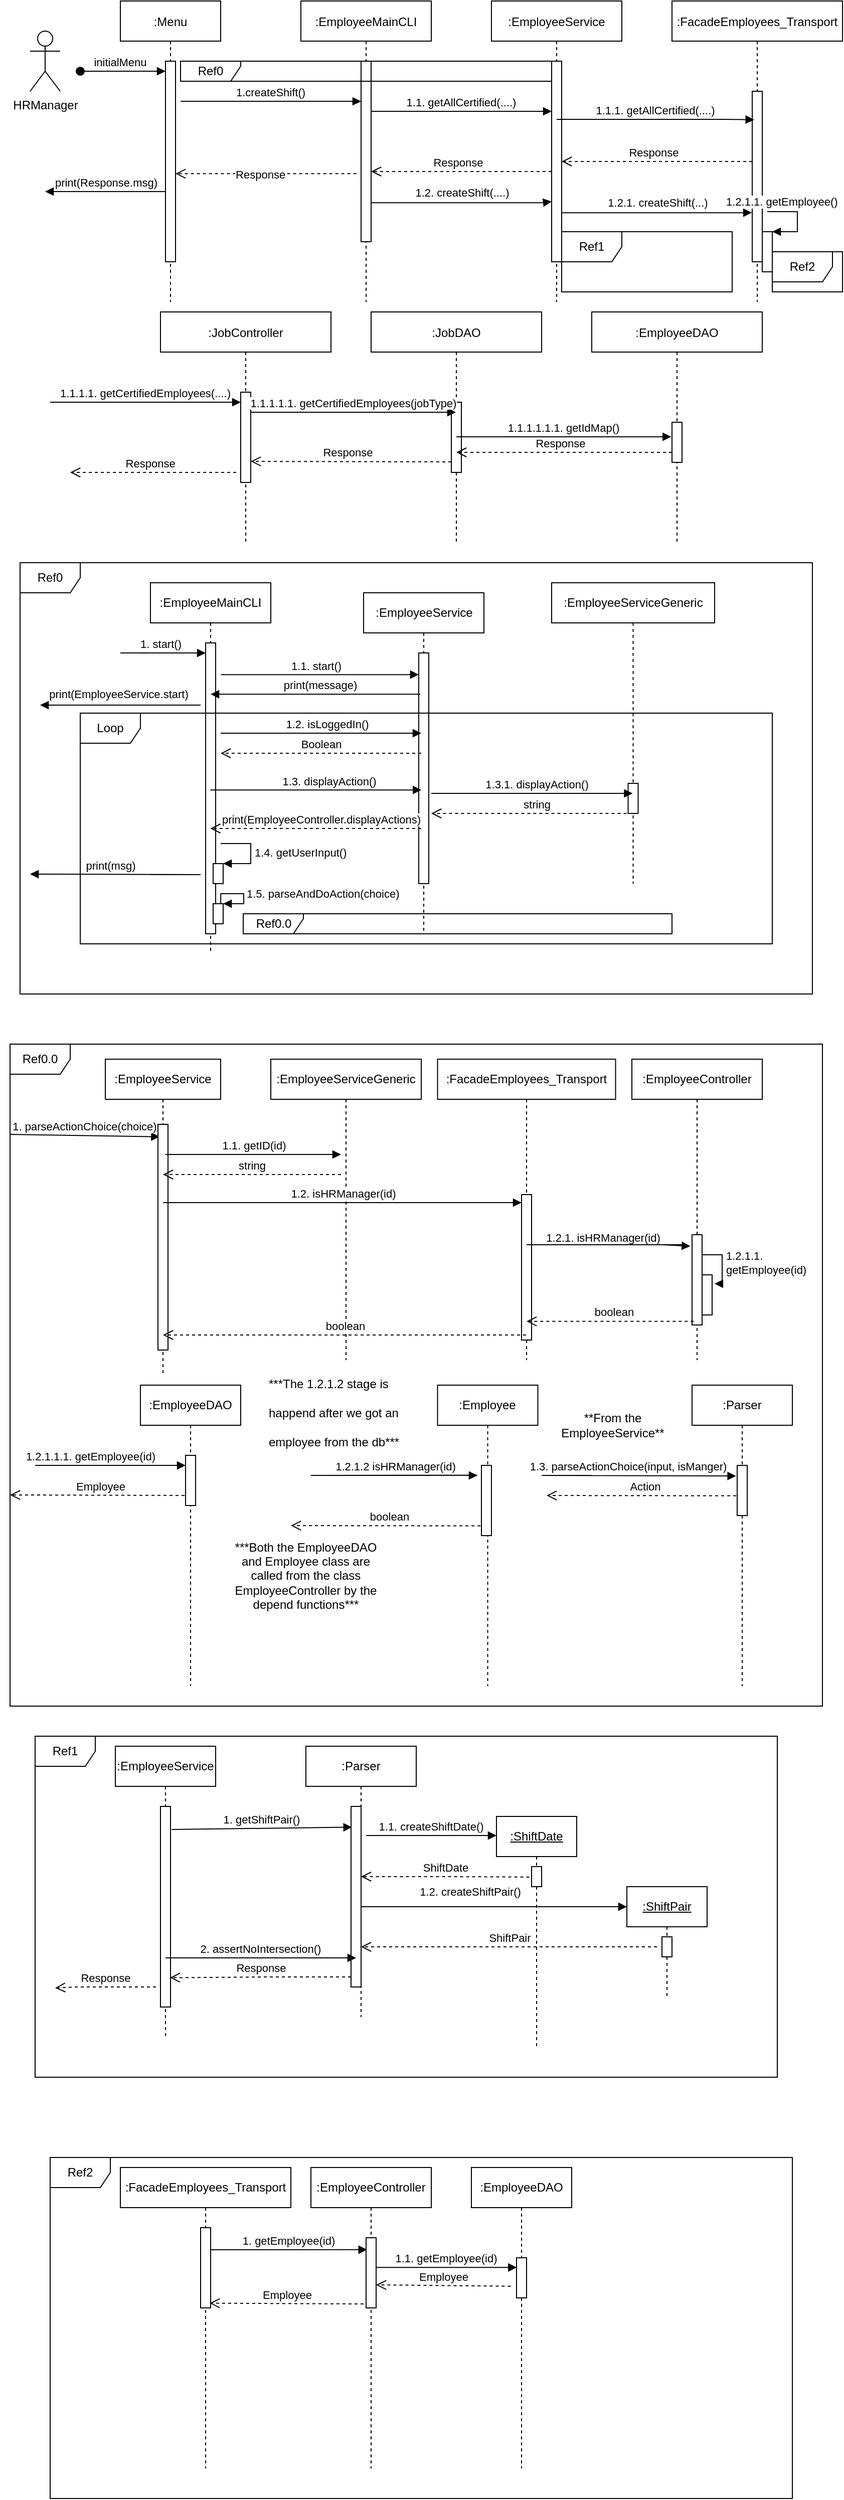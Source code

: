 <mxfile version="18.2.1" type="device"><diagram id="kgpKYQtTHZ0yAKxKKP6v" name="Page-1"><mxGraphModel dx="1198" dy="481" grid="1" gridSize="10" guides="1" tooltips="1" connect="1" arrows="1" fold="1" page="1" pageScale="1" pageWidth="850" pageHeight="1100" math="0" shadow="0"><root><mxCell id="0"/><mxCell id="1" parent="0"/><mxCell id="3nuBFxr9cyL0pnOWT2aG-1" value=":Menu" style="shape=umlLifeline;perimeter=lifelinePerimeter;container=1;collapsible=0;recursiveResize=0;rounded=0;shadow=0;strokeWidth=1;" parent="1" vertex="1"><mxGeometry x="120" y="80" width="100" height="300" as="geometry"/></mxCell><mxCell id="3nuBFxr9cyL0pnOWT2aG-2" value="" style="points=[];perimeter=orthogonalPerimeter;rounded=0;shadow=0;strokeWidth=1;" parent="3nuBFxr9cyL0pnOWT2aG-1" vertex="1"><mxGeometry x="45" y="60" width="10" height="200" as="geometry"/></mxCell><mxCell id="3nuBFxr9cyL0pnOWT2aG-3" value="initialMenu" style="verticalAlign=bottom;startArrow=oval;endArrow=block;startSize=8;shadow=0;strokeWidth=1;" parent="3nuBFxr9cyL0pnOWT2aG-1" target="3nuBFxr9cyL0pnOWT2aG-2" edge="1"><mxGeometry x="-0.059" relative="1" as="geometry"><mxPoint x="-40" y="70" as="sourcePoint"/><mxPoint as="offset"/></mxGeometry></mxCell><mxCell id="WPlf0WXfTIQ4PzgGFpK_-35" value="print(Response.msg)" style="verticalAlign=bottom;endArrow=block;shadow=0;strokeWidth=1;" edge="1" parent="3nuBFxr9cyL0pnOWT2aG-1"><mxGeometry relative="1" as="geometry"><mxPoint x="45" y="190" as="sourcePoint"/><mxPoint x="-75" y="190" as="targetPoint"/><Array as="points"><mxPoint x="45" y="190"/></Array><mxPoint x="1" as="offset"/></mxGeometry></mxCell><mxCell id="3nuBFxr9cyL0pnOWT2aG-5" value=":EmployeeMainCLI" style="shape=umlLifeline;perimeter=lifelinePerimeter;container=1;collapsible=0;recursiveResize=0;rounded=0;shadow=0;strokeWidth=1;" parent="1" vertex="1"><mxGeometry x="300" y="80" width="130" height="300" as="geometry"/></mxCell><mxCell id="3nuBFxr9cyL0pnOWT2aG-6" value="" style="points=[];perimeter=orthogonalPerimeter;rounded=0;shadow=0;strokeWidth=1;" parent="3nuBFxr9cyL0pnOWT2aG-5" vertex="1"><mxGeometry x="60" y="60" width="10" height="180" as="geometry"/></mxCell><mxCell id="3nuBFxr9cyL0pnOWT2aG-8" value="1.createShift()" style="verticalAlign=bottom;endArrow=block;shadow=0;strokeWidth=1;" parent="1" target="3nuBFxr9cyL0pnOWT2aG-6" edge="1"><mxGeometry relative="1" as="geometry"><mxPoint x="180" y="180" as="sourcePoint"/></mxGeometry></mxCell><mxCell id="WPlf0WXfTIQ4PzgGFpK_-1" value="HRManager" style="shape=umlActor;verticalLabelPosition=bottom;verticalAlign=top;html=1;" vertex="1" parent="1"><mxGeometry x="30" y="110" width="30" height="60" as="geometry"/></mxCell><mxCell id="WPlf0WXfTIQ4PzgGFpK_-5" value=":EmployeeService" style="shape=umlLifeline;perimeter=lifelinePerimeter;container=1;collapsible=0;recursiveResize=0;rounded=0;shadow=0;strokeWidth=1;" vertex="1" parent="1"><mxGeometry x="490" y="80" width="130" height="300" as="geometry"/></mxCell><mxCell id="WPlf0WXfTIQ4PzgGFpK_-6" value="" style="points=[];perimeter=orthogonalPerimeter;rounded=0;shadow=0;strokeWidth=1;" vertex="1" parent="WPlf0WXfTIQ4PzgGFpK_-5"><mxGeometry x="60" y="60" width="10" height="200" as="geometry"/></mxCell><mxCell id="WPlf0WXfTIQ4PzgGFpK_-32" value="Response" style="verticalAlign=bottom;endArrow=open;dashed=1;endSize=8;shadow=0;strokeWidth=1;" edge="1" parent="WPlf0WXfTIQ4PzgGFpK_-5"><mxGeometry x="0.021" relative="1" as="geometry"><mxPoint x="-120" y="170" as="targetPoint"/><mxPoint x="60" y="170" as="sourcePoint"/><mxPoint x="-1" as="offset"/></mxGeometry></mxCell><mxCell id="WPlf0WXfTIQ4PzgGFpK_-36" value="1.2. createShift(....)" style="verticalAlign=bottom;endArrow=block;shadow=0;strokeWidth=1;entryX=0;entryY=0.063;entryDx=0;entryDy=0;entryPerimeter=0;" edge="1" parent="WPlf0WXfTIQ4PzgGFpK_-5"><mxGeometry x="-0.0" y="1" relative="1" as="geometry"><mxPoint x="-120" y="201.18" as="sourcePoint"/><mxPoint x="60" y="200.0" as="targetPoint"/><Array as="points"><mxPoint x="50" y="201.18"/></Array><mxPoint x="1" as="offset"/></mxGeometry></mxCell><mxCell id="WPlf0WXfTIQ4PzgGFpK_-8" value=":FacadeEmployees_Transport" style="shape=umlLifeline;perimeter=lifelinePerimeter;container=1;collapsible=0;recursiveResize=0;rounded=0;shadow=0;strokeWidth=1;" vertex="1" parent="1"><mxGeometry x="670" y="80" width="170" height="300" as="geometry"/></mxCell><mxCell id="WPlf0WXfTIQ4PzgGFpK_-9" value="" style="points=[];perimeter=orthogonalPerimeter;rounded=0;shadow=0;strokeWidth=1;" vertex="1" parent="WPlf0WXfTIQ4PzgGFpK_-8"><mxGeometry x="80" y="90" width="10" height="170" as="geometry"/></mxCell><mxCell id="WPlf0WXfTIQ4PzgGFpK_-31" value="Response" style="verticalAlign=bottom;endArrow=open;dashed=1;endSize=8;exitX=0;exitY=0.95;shadow=0;strokeWidth=1;" edge="1" parent="WPlf0WXfTIQ4PzgGFpK_-8"><mxGeometry x="0.021" relative="1" as="geometry"><mxPoint x="-110" y="160" as="targetPoint"/><mxPoint x="80" y="160.0" as="sourcePoint"/><mxPoint x="-1" as="offset"/></mxGeometry></mxCell><mxCell id="WPlf0WXfTIQ4PzgGFpK_-61" value="1.2.1. createShift(...)" style="verticalAlign=bottom;endArrow=block;shadow=0;strokeWidth=1;entryX=-0.044;entryY=0.712;entryDx=0;entryDy=0;entryPerimeter=0;" edge="1" parent="WPlf0WXfTIQ4PzgGFpK_-8" target="WPlf0WXfTIQ4PzgGFpK_-9"><mxGeometry x="-0.0" y="1" relative="1" as="geometry"><mxPoint x="-110" y="211.18" as="sourcePoint"/><mxPoint x="70" y="210" as="targetPoint"/><Array as="points"><mxPoint x="60" y="211.18"/></Array><mxPoint x="1" as="offset"/></mxGeometry></mxCell><mxCell id="WPlf0WXfTIQ4PzgGFpK_-62" value="" style="html=1;points=[];perimeter=orthogonalPerimeter;" vertex="1" parent="WPlf0WXfTIQ4PzgGFpK_-8"><mxGeometry x="90" y="230" width="10" height="40" as="geometry"/></mxCell><mxCell id="WPlf0WXfTIQ4PzgGFpK_-63" value="1.2.1.1. getEmployee()" style="edgeStyle=orthogonalEdgeStyle;html=1;align=left;spacingLeft=2;endArrow=block;rounded=0;entryX=1;entryY=0;" edge="1" target="WPlf0WXfTIQ4PzgGFpK_-62" parent="WPlf0WXfTIQ4PzgGFpK_-8"><mxGeometry x="-1" y="46" relative="1" as="geometry"><mxPoint x="95" y="210" as="sourcePoint"/><Array as="points"><mxPoint x="125" y="210"/></Array><mxPoint x="-45" y="36" as="offset"/></mxGeometry></mxCell><mxCell id="WPlf0WXfTIQ4PzgGFpK_-64" value="Ref2" style="shape=umlFrame;whiteSpace=wrap;html=1;" vertex="1" parent="WPlf0WXfTIQ4PzgGFpK_-8"><mxGeometry x="100" y="250" width="70" height="40" as="geometry"/></mxCell><mxCell id="WPlf0WXfTIQ4PzgGFpK_-11" value="1.1.1.1. getCertifiedEmployees(....)" style="verticalAlign=bottom;endArrow=block;shadow=0;strokeWidth=1;" edge="1" parent="1"><mxGeometry relative="1" as="geometry"><mxPoint x="50" y="480" as="sourcePoint"/><mxPoint x="240" y="480" as="targetPoint"/><mxPoint as="offset"/></mxGeometry></mxCell><mxCell id="WPlf0WXfTIQ4PzgGFpK_-12" value=":JobController" style="shape=umlLifeline;perimeter=lifelinePerimeter;container=1;collapsible=0;recursiveResize=0;rounded=0;shadow=0;strokeWidth=1;" vertex="1" parent="1"><mxGeometry x="160" y="390" width="170" height="230" as="geometry"/></mxCell><mxCell id="WPlf0WXfTIQ4PzgGFpK_-13" value="" style="points=[];perimeter=orthogonalPerimeter;rounded=0;shadow=0;strokeWidth=1;" vertex="1" parent="WPlf0WXfTIQ4PzgGFpK_-12"><mxGeometry x="80" y="80" width="10" height="90" as="geometry"/></mxCell><mxCell id="WPlf0WXfTIQ4PzgGFpK_-29" value="Response" style="verticalAlign=bottom;endArrow=open;dashed=1;endSize=8;exitX=0;exitY=0.95;shadow=0;strokeWidth=1;" edge="1" parent="WPlf0WXfTIQ4PzgGFpK_-12"><mxGeometry x="0.021" relative="1" as="geometry"><mxPoint x="90" y="149" as="targetPoint"/><mxPoint x="290" y="149.47" as="sourcePoint"/><mxPoint x="-1" as="offset"/></mxGeometry></mxCell><mxCell id="WPlf0WXfTIQ4PzgGFpK_-15" value=":JobDAO" style="shape=umlLifeline;perimeter=lifelinePerimeter;container=1;collapsible=0;recursiveResize=0;rounded=0;shadow=0;strokeWidth=1;" vertex="1" parent="1"><mxGeometry x="370" y="390" width="170" height="230" as="geometry"/></mxCell><mxCell id="WPlf0WXfTIQ4PzgGFpK_-16" value="" style="points=[];perimeter=orthogonalPerimeter;rounded=0;shadow=0;strokeWidth=1;" vertex="1" parent="WPlf0WXfTIQ4PzgGFpK_-15"><mxGeometry x="80" y="90" width="10" height="70" as="geometry"/></mxCell><mxCell id="WPlf0WXfTIQ4PzgGFpK_-17" value="1.1.1.1.1. getCertifiedEmployees(jobType)" style="verticalAlign=bottom;endArrow=block;shadow=0;strokeWidth=1;" edge="1" parent="1" target="WPlf0WXfTIQ4PzgGFpK_-15"><mxGeometry relative="1" as="geometry"><mxPoint x="250" y="490" as="sourcePoint"/><mxPoint x="410" y="490" as="targetPoint"/><mxPoint as="offset"/></mxGeometry></mxCell><mxCell id="WPlf0WXfTIQ4PzgGFpK_-18" value=":EmployeeDAO" style="shape=umlLifeline;perimeter=lifelinePerimeter;container=1;collapsible=0;recursiveResize=0;rounded=0;shadow=0;strokeWidth=1;" vertex="1" parent="1"><mxGeometry x="590" y="390" width="170" height="230" as="geometry"/></mxCell><mxCell id="WPlf0WXfTIQ4PzgGFpK_-19" value="" style="points=[];perimeter=orthogonalPerimeter;rounded=0;shadow=0;strokeWidth=1;" vertex="1" parent="WPlf0WXfTIQ4PzgGFpK_-18"><mxGeometry x="80" y="110" width="10" height="40" as="geometry"/></mxCell><mxCell id="WPlf0WXfTIQ4PzgGFpK_-28" value="Response" style="verticalAlign=bottom;endArrow=open;dashed=1;endSize=8;exitX=0;exitY=0.95;shadow=0;strokeWidth=1;" edge="1" parent="WPlf0WXfTIQ4PzgGFpK_-18" target="WPlf0WXfTIQ4PzgGFpK_-15"><mxGeometry x="0.021" relative="1" as="geometry"><mxPoint x="-105" y="140.0" as="targetPoint"/><mxPoint x="80" y="140.0" as="sourcePoint"/><mxPoint x="-1" as="offset"/></mxGeometry></mxCell><mxCell id="WPlf0WXfTIQ4PzgGFpK_-20" value="1.1.1.1.1.1. getIdMap()" style="verticalAlign=bottom;endArrow=block;shadow=0;strokeWidth=1;entryX=-0.082;entryY=0.361;entryDx=0;entryDy=0;entryPerimeter=0;" edge="1" parent="1" source="WPlf0WXfTIQ4PzgGFpK_-15" target="WPlf0WXfTIQ4PzgGFpK_-19"><mxGeometry relative="1" as="geometry"><mxPoint x="470" y="490" as="sourcePoint"/><mxPoint x="674.5" y="490" as="targetPoint"/><mxPoint as="offset"/></mxGeometry></mxCell><mxCell id="WPlf0WXfTIQ4PzgGFpK_-10" value="1.1.1. getAllCertified(....)" style="verticalAlign=bottom;endArrow=block;shadow=0;strokeWidth=1;entryX=0.186;entryY=0.167;entryDx=0;entryDy=0;entryPerimeter=0;" edge="1" parent="1" source="WPlf0WXfTIQ4PzgGFpK_-5" target="WPlf0WXfTIQ4PzgGFpK_-9"><mxGeometry relative="1" as="geometry"><mxPoint x="560" y="180" as="sourcePoint"/><mxPoint x="730" y="170" as="targetPoint"/><Array as="points"><mxPoint x="730" y="198"/></Array></mxGeometry></mxCell><mxCell id="WPlf0WXfTIQ4PzgGFpK_-21" value="Ref1" style="shape=umlFrame;whiteSpace=wrap;html=1;" vertex="1" parent="1"><mxGeometry x="35" y="1810" width="740" height="340" as="geometry"/></mxCell><mxCell id="WPlf0WXfTIQ4PzgGFpK_-22" value=":EmployeeService" style="shape=umlLifeline;perimeter=lifelinePerimeter;whiteSpace=wrap;html=1;container=1;collapsible=0;recursiveResize=0;outlineConnect=0;" vertex="1" parent="1"><mxGeometry x="115" y="1820" width="100" height="290" as="geometry"/></mxCell><mxCell id="WPlf0WXfTIQ4PzgGFpK_-39" value="" style="points=[];perimeter=orthogonalPerimeter;rounded=0;shadow=0;strokeWidth=1;" vertex="1" parent="WPlf0WXfTIQ4PzgGFpK_-22"><mxGeometry x="45" y="60" width="10" height="200" as="geometry"/></mxCell><mxCell id="WPlf0WXfTIQ4PzgGFpK_-30" value="Response" style="verticalAlign=bottom;endArrow=open;dashed=1;endSize=8;exitX=0;exitY=0.95;shadow=0;strokeWidth=1;" edge="1" parent="1"><mxGeometry x="0.021" relative="1" as="geometry"><mxPoint x="70" y="550" as="targetPoint"/><mxPoint x="235.55" y="550.0" as="sourcePoint"/><mxPoint x="-1" as="offset"/></mxGeometry></mxCell><mxCell id="WPlf0WXfTIQ4PzgGFpK_-33" value="Response" style="verticalAlign=bottom;endArrow=open;dashed=1;endSize=8;exitX=-0.47;exitY=0.623;shadow=0;strokeWidth=1;exitDx=0;exitDy=0;exitPerimeter=0;" edge="1" parent="1" source="3nuBFxr9cyL0pnOWT2aG-6" target="3nuBFxr9cyL0pnOWT2aG-2"><mxGeometry x="0.057" y="10" relative="1" as="geometry"><mxPoint x="180" y="300" as="targetPoint"/><mxPoint x="355.55" y="300.0" as="sourcePoint"/><mxPoint as="offset"/><Array as="points"/></mxGeometry></mxCell><mxCell id="WPlf0WXfTIQ4PzgGFpK_-40" value="1. getShiftPair()" style="verticalAlign=bottom;endArrow=block;shadow=0;strokeWidth=1;exitX=1.102;exitY=0.115;exitDx=0;exitDy=0;exitPerimeter=0;entryX=0.092;entryY=0.115;entryDx=0;entryDy=0;entryPerimeter=0;" edge="1" parent="1" source="WPlf0WXfTIQ4PzgGFpK_-39" target="WPlf0WXfTIQ4PzgGFpK_-42"><mxGeometry relative="1" as="geometry"><mxPoint x="175" y="1900" as="sourcePoint"/><mxPoint x="345" y="1898" as="targetPoint"/><mxPoint as="offset"/></mxGeometry></mxCell><mxCell id="WPlf0WXfTIQ4PzgGFpK_-41" value=":Parser" style="shape=umlLifeline;perimeter=lifelinePerimeter;whiteSpace=wrap;html=1;container=1;collapsible=0;recursiveResize=0;outlineConnect=0;" vertex="1" parent="1"><mxGeometry x="305" y="1820" width="110" height="270" as="geometry"/></mxCell><mxCell id="WPlf0WXfTIQ4PzgGFpK_-42" value="" style="points=[];perimeter=orthogonalPerimeter;rounded=0;shadow=0;strokeWidth=1;" vertex="1" parent="WPlf0WXfTIQ4PzgGFpK_-41"><mxGeometry x="45" y="60" width="10" height="180" as="geometry"/></mxCell><mxCell id="WPlf0WXfTIQ4PzgGFpK_-43" value="2. assertNoIntersection()" style="verticalAlign=bottom;endArrow=block;shadow=0;strokeWidth=1;" edge="1" parent="1"><mxGeometry relative="1" as="geometry"><mxPoint x="165" y="2031" as="sourcePoint"/><mxPoint x="355" y="2031" as="targetPoint"/><mxPoint as="offset"/></mxGeometry></mxCell><mxCell id="WPlf0WXfTIQ4PzgGFpK_-47" value="1.1. createShiftDate()" style="verticalAlign=bottom;endArrow=block;shadow=0;strokeWidth=1;" edge="1" parent="1"><mxGeometry relative="1" as="geometry"><mxPoint x="365" y="1909" as="sourcePoint"/><mxPoint x="495" y="1909" as="targetPoint"/><mxPoint as="offset"/></mxGeometry></mxCell><mxCell id="WPlf0WXfTIQ4PzgGFpK_-49" value="&lt;u&gt;:ShiftDate&lt;/u&gt;" style="shape=umlLifeline;perimeter=lifelinePerimeter;whiteSpace=wrap;html=1;container=1;collapsible=0;recursiveResize=0;outlineConnect=0;" vertex="1" parent="1"><mxGeometry x="495" y="1890" width="80" height="230" as="geometry"/></mxCell><mxCell id="WPlf0WXfTIQ4PzgGFpK_-54" value="" style="points=[];perimeter=orthogonalPerimeter;rounded=0;shadow=0;strokeWidth=1;" vertex="1" parent="WPlf0WXfTIQ4PzgGFpK_-49"><mxGeometry x="35" y="50" width="10" height="20" as="geometry"/></mxCell><mxCell id="WPlf0WXfTIQ4PzgGFpK_-51" value="&lt;u&gt;:ShiftPair&lt;/u&gt;" style="shape=umlLifeline;perimeter=lifelinePerimeter;whiteSpace=wrap;html=1;container=1;collapsible=0;recursiveResize=0;outlineConnect=0;" vertex="1" parent="1"><mxGeometry x="625" y="1960" width="80" height="110" as="geometry"/></mxCell><mxCell id="WPlf0WXfTIQ4PzgGFpK_-57" value="" style="points=[];perimeter=orthogonalPerimeter;rounded=0;shadow=0;strokeWidth=1;" vertex="1" parent="WPlf0WXfTIQ4PzgGFpK_-51"><mxGeometry x="35" y="50" width="10" height="20" as="geometry"/></mxCell><mxCell id="WPlf0WXfTIQ4PzgGFpK_-50" value="1.2. createShiftPair()" style="verticalAlign=bottom;endArrow=block;shadow=0;strokeWidth=1;" edge="1" parent="1" source="WPlf0WXfTIQ4PzgGFpK_-41"><mxGeometry x="-0.178" y="6" relative="1" as="geometry"><mxPoint x="541.55" y="1955.8" as="sourcePoint"/><mxPoint x="625" y="1980" as="targetPoint"/><mxPoint as="offset"/><Array as="points"><mxPoint x="360" y="1980"/><mxPoint x="525" y="1980"/><mxPoint x="585" y="1980"/><mxPoint x="615" y="1980"/></Array></mxGeometry></mxCell><mxCell id="WPlf0WXfTIQ4PzgGFpK_-56" value="ShiftPair" style="html=1;verticalAlign=bottom;endArrow=open;dashed=1;endSize=8;rounded=0;" edge="1" parent="1" target="WPlf0WXfTIQ4PzgGFpK_-41"><mxGeometry relative="1" as="geometry"><mxPoint x="655" y="2020" as="sourcePoint"/><mxPoint x="494.997" y="2070" as="targetPoint"/><Array as="points"><mxPoint x="595" y="2020"/></Array></mxGeometry></mxCell><mxCell id="WPlf0WXfTIQ4PzgGFpK_-55" value="ShiftDate" style="html=1;verticalAlign=bottom;endArrow=open;dashed=1;endSize=8;rounded=0;exitX=-0.223;exitY=0.522;exitDx=0;exitDy=0;exitPerimeter=0;" edge="1" parent="1" source="WPlf0WXfTIQ4PzgGFpK_-54" target="WPlf0WXfTIQ4PzgGFpK_-41"><mxGeometry relative="1" as="geometry"><mxPoint x="530" y="1969.47" as="sourcePoint"/><mxPoint x="450" y="1969.47" as="targetPoint"/><Array as="points"><mxPoint x="445" y="1950"/></Array></mxGeometry></mxCell><mxCell id="WPlf0WXfTIQ4PzgGFpK_-59" value="Response" style="html=1;verticalAlign=bottom;endArrow=open;dashed=1;endSize=8;rounded=0;entryX=0.949;entryY=0.854;entryDx=0;entryDy=0;entryPerimeter=0;" edge="1" parent="1" source="WPlf0WXfTIQ4PzgGFpK_-42" target="WPlf0WXfTIQ4PzgGFpK_-39"><mxGeometry relative="1" as="geometry"><mxPoint x="275" y="2052" as="sourcePoint"/><mxPoint x="184.997" y="2050" as="targetPoint"/><Array as="points"><mxPoint x="270.55" y="2050"/></Array></mxGeometry></mxCell><mxCell id="WPlf0WXfTIQ4PzgGFpK_-60" value="Response" style="html=1;verticalAlign=bottom;endArrow=open;dashed=1;endSize=8;rounded=0;" edge="1" parent="1"><mxGeometry relative="1" as="geometry"><mxPoint x="155.51" y="2060" as="sourcePoint"/><mxPoint x="55" y="2061" as="targetPoint"/><Array as="points"><mxPoint x="76.06" y="2060"/></Array></mxGeometry></mxCell><mxCell id="WPlf0WXfTIQ4PzgGFpK_-38" value="Ref1" style="shape=umlFrame;whiteSpace=wrap;html=1;" vertex="1" parent="1"><mxGeometry x="560" y="310" width="170" height="60" as="geometry"/></mxCell><mxCell id="WPlf0WXfTIQ4PzgGFpK_-65" value="Ref2" style="shape=umlFrame;whiteSpace=wrap;html=1;" vertex="1" parent="1"><mxGeometry x="50" y="2230" width="740" height="340" as="geometry"/></mxCell><mxCell id="WPlf0WXfTIQ4PzgGFpK_-66" value=":FacadeEmployees_Transport" style="shape=umlLifeline;perimeter=lifelinePerimeter;whiteSpace=wrap;html=1;container=1;collapsible=0;recursiveResize=0;outlineConnect=0;" vertex="1" parent="1"><mxGeometry x="120" y="2240" width="170" height="300" as="geometry"/></mxCell><mxCell id="WPlf0WXfTIQ4PzgGFpK_-69" value="" style="html=1;points=[];perimeter=orthogonalPerimeter;" vertex="1" parent="WPlf0WXfTIQ4PzgGFpK_-66"><mxGeometry x="80" y="60" width="10" height="80" as="geometry"/></mxCell><mxCell id="WPlf0WXfTIQ4PzgGFpK_-67" value="1. getEmployee(id)" style="verticalAlign=bottom;endArrow=block;shadow=0;strokeWidth=1;entryX=0.092;entryY=0.17;entryDx=0;entryDy=0;entryPerimeter=0;" edge="1" parent="1" target="WPlf0WXfTIQ4PzgGFpK_-71"><mxGeometry relative="1" as="geometry"><mxPoint x="210" y="2322" as="sourcePoint"/><mxPoint x="360" y="2320" as="targetPoint"/><mxPoint as="offset"/></mxGeometry></mxCell><mxCell id="WPlf0WXfTIQ4PzgGFpK_-70" value=":EmployeeController" style="shape=umlLifeline;perimeter=lifelinePerimeter;whiteSpace=wrap;html=1;container=1;collapsible=0;recursiveResize=0;outlineConnect=0;" vertex="1" parent="1"><mxGeometry x="310" y="2240" width="120" height="300" as="geometry"/></mxCell><mxCell id="WPlf0WXfTIQ4PzgGFpK_-71" value="" style="html=1;points=[];perimeter=orthogonalPerimeter;" vertex="1" parent="WPlf0WXfTIQ4PzgGFpK_-70"><mxGeometry x="55" y="70" width="10" height="70" as="geometry"/></mxCell><mxCell id="WPlf0WXfTIQ4PzgGFpK_-7" value="1.1. getAllCertified(....)" style="verticalAlign=bottom;endArrow=block;shadow=0;strokeWidth=1;" edge="1" parent="1"><mxGeometry relative="1" as="geometry"><mxPoint x="370" y="190" as="sourcePoint"/><mxPoint x="550" y="190" as="targetPoint"/><Array as="points"><mxPoint x="460" y="190"/><mxPoint x="550" y="190"/></Array></mxGeometry></mxCell><mxCell id="WPlf0WXfTIQ4PzgGFpK_-77" value="Ref0" style="shape=umlFrame;whiteSpace=wrap;html=1;" vertex="1" parent="1"><mxGeometry x="180" y="140" width="370" height="20" as="geometry"/></mxCell><mxCell id="WPlf0WXfTIQ4PzgGFpK_-78" value="Ref0" style="shape=umlFrame;whiteSpace=wrap;html=1;" vertex="1" parent="1"><mxGeometry x="20" y="640" width="790" height="430" as="geometry"/></mxCell><mxCell id="WPlf0WXfTIQ4PzgGFpK_-79" value=":EmployeeMainCLI" style="shape=umlLifeline;perimeter=lifelinePerimeter;whiteSpace=wrap;html=1;container=1;collapsible=0;recursiveResize=0;outlineConnect=0;" vertex="1" parent="1"><mxGeometry x="150" y="660" width="120" height="370" as="geometry"/></mxCell><mxCell id="WPlf0WXfTIQ4PzgGFpK_-80" value="1. start()" style="html=1;verticalAlign=bottom;endArrow=block;rounded=0;" edge="1" parent="WPlf0WXfTIQ4PzgGFpK_-79" target="WPlf0WXfTIQ4PzgGFpK_-81"><mxGeometry x="-0.059" width="80" relative="1" as="geometry"><mxPoint x="-30" y="70" as="sourcePoint"/><mxPoint x="50" y="70" as="targetPoint"/><mxPoint as="offset"/></mxGeometry></mxCell><mxCell id="WPlf0WXfTIQ4PzgGFpK_-81" value="" style="html=1;points=[];perimeter=orthogonalPerimeter;" vertex="1" parent="WPlf0WXfTIQ4PzgGFpK_-79"><mxGeometry x="55" y="60" width="10" height="290" as="geometry"/></mxCell><mxCell id="WPlf0WXfTIQ4PzgGFpK_-82" value=":EmployeeService" style="shape=umlLifeline;perimeter=lifelinePerimeter;whiteSpace=wrap;html=1;container=1;collapsible=0;recursiveResize=0;outlineConnect=0;" vertex="1" parent="1"><mxGeometry x="362.5" y="670" width="120" height="340" as="geometry"/></mxCell><mxCell id="WPlf0WXfTIQ4PzgGFpK_-84" value="" style="html=1;points=[];perimeter=orthogonalPerimeter;" vertex="1" parent="WPlf0WXfTIQ4PzgGFpK_-82"><mxGeometry x="55" y="60" width="10" height="230" as="geometry"/></mxCell><mxCell id="WPlf0WXfTIQ4PzgGFpK_-83" value="1.1. start()" style="html=1;verticalAlign=bottom;endArrow=block;rounded=0;exitX=1.536;exitY=0.109;exitDx=0;exitDy=0;exitPerimeter=0;" edge="1" parent="1" target="WPlf0WXfTIQ4PzgGFpK_-84" source="WPlf0WXfTIQ4PzgGFpK_-81"><mxGeometry x="-0.037" width="80" relative="1" as="geometry"><mxPoint x="280" y="740" as="sourcePoint"/><mxPoint x="360" y="740" as="targetPoint"/><mxPoint as="offset"/></mxGeometry></mxCell><mxCell id="WPlf0WXfTIQ4PzgGFpK_-90" value="print(message)" style="html=1;verticalAlign=bottom;endArrow=block;rounded=0;exitX=0.155;exitY=0.179;exitDx=0;exitDy=0;exitPerimeter=0;" edge="1" parent="1" source="WPlf0WXfTIQ4PzgGFpK_-84" target="WPlf0WXfTIQ4PzgGFpK_-79"><mxGeometry x="-0.037" width="80" relative="1" as="geometry"><mxPoint x="377.86" y="753.98" as="sourcePoint"/><mxPoint x="522.5" y="753.98" as="targetPoint"/><mxPoint as="offset"/></mxGeometry></mxCell><mxCell id="WPlf0WXfTIQ4PzgGFpK_-94" value="print(EmployeeService.start)" style="html=1;verticalAlign=bottom;endArrow=block;rounded=0;" edge="1" parent="1"><mxGeometry x="0.031" y="-2" width="80" relative="1" as="geometry"><mxPoint x="200" y="782" as="sourcePoint"/><mxPoint x="40" y="782" as="targetPoint"/><mxPoint as="offset"/><Array as="points"><mxPoint x="110" y="782"/></Array></mxGeometry></mxCell><mxCell id="WPlf0WXfTIQ4PzgGFpK_-104" value="1.3. displayAction()" style="html=1;verticalAlign=bottom;endArrow=block;rounded=0;exitX=0.188;exitY=0.333;exitDx=0;exitDy=0;exitPerimeter=0;entryX=0.493;entryY=0.333;entryDx=0;entryDy=0;entryPerimeter=0;" edge="1" parent="1" source="WPlf0WXfTIQ4PzgGFpK_-110" target="WPlf0WXfTIQ4PzgGFpK_-110"><mxGeometry x="0.128" width="80" relative="1" as="geometry"><mxPoint x="80" y="1173" as="sourcePoint"/><mxPoint x="370" y="850" as="targetPoint"/><mxPoint as="offset"/><Array as="points"/></mxGeometry></mxCell><mxCell id="WPlf0WXfTIQ4PzgGFpK_-110" value="Loop" style="shape=umlFrame;whiteSpace=wrap;html=1;" vertex="1" parent="1"><mxGeometry x="80" y="790" width="690" height="230" as="geometry"/></mxCell><mxCell id="WPlf0WXfTIQ4PzgGFpK_-115" value=":EmployeeServiceGeneric" style="shape=umlLifeline;perimeter=lifelinePerimeter;whiteSpace=wrap;html=1;container=1;collapsible=0;recursiveResize=0;outlineConnect=0;" vertex="1" parent="1"><mxGeometry x="550" y="660" width="162.5" height="300" as="geometry"/></mxCell><mxCell id="WPlf0WXfTIQ4PzgGFpK_-130" value="" style="html=1;points=[];perimeter=orthogonalPerimeter;" vertex="1" parent="WPlf0WXfTIQ4PzgGFpK_-115"><mxGeometry x="76.25" y="200" width="10" height="30" as="geometry"/></mxCell><mxCell id="WPlf0WXfTIQ4PzgGFpK_-89" value="1.2. isLoggedIn()" style="html=1;verticalAlign=bottom;endArrow=block;rounded=0;" edge="1" parent="1"><mxGeometry x="0.06" width="80" relative="1" as="geometry"><mxPoint x="220" y="810" as="sourcePoint"/><mxPoint x="420" y="810" as="targetPoint"/><Array as="points"/><mxPoint as="offset"/></mxGeometry></mxCell><mxCell id="WPlf0WXfTIQ4PzgGFpK_-118" value="Boolean" style="html=1;verticalAlign=bottom;endArrow=open;dashed=1;endSize=8;rounded=0;" edge="1" parent="1"><mxGeometry relative="1" as="geometry"><mxPoint x="420" y="830" as="sourcePoint"/><mxPoint x="220" y="830" as="targetPoint"/></mxGeometry></mxCell><mxCell id="WPlf0WXfTIQ4PzgGFpK_-117" value="string" style="html=1;verticalAlign=bottom;endArrow=open;dashed=1;endSize=8;rounded=0;" edge="1" parent="1" source="WPlf0WXfTIQ4PzgGFpK_-115"><mxGeometry x="-0.033" relative="1" as="geometry"><mxPoint x="627.5" y="855" as="sourcePoint"/><mxPoint x="430" y="890" as="targetPoint"/><mxPoint x="1" as="offset"/></mxGeometry></mxCell><mxCell id="WPlf0WXfTIQ4PzgGFpK_-116" value="1.3.1. displayAction()" style="html=1;verticalAlign=bottom;endArrow=block;rounded=0;" edge="1" parent="1" target="WPlf0WXfTIQ4PzgGFpK_-115"><mxGeometry x="0.033" width="80" relative="1" as="geometry"><mxPoint x="430" y="870" as="sourcePoint"/><mxPoint x="630" y="825" as="targetPoint"/><mxPoint x="1" as="offset"/></mxGeometry></mxCell><mxCell id="WPlf0WXfTIQ4PzgGFpK_-102" value="print(EmployeeController.displayActions)" style="html=1;verticalAlign=bottom;endArrow=open;dashed=1;endSize=8;rounded=0;entryX=0.188;entryY=0.5;entryDx=0;entryDy=0;entryPerimeter=0;" edge="1" parent="1" target="WPlf0WXfTIQ4PzgGFpK_-110"><mxGeometry x="-0.033" relative="1" as="geometry"><mxPoint x="420" y="905" as="sourcePoint"/><mxPoint x="10" y="1205" as="targetPoint"/><mxPoint x="1" as="offset"/></mxGeometry></mxCell><mxCell id="WPlf0WXfTIQ4PzgGFpK_-121" value="" style="html=1;points=[];perimeter=orthogonalPerimeter;" vertex="1" parent="1"><mxGeometry x="212.5" y="940" width="10" height="20" as="geometry"/></mxCell><mxCell id="WPlf0WXfTIQ4PzgGFpK_-122" value="1.4. getUserInput()" style="edgeStyle=orthogonalEdgeStyle;html=1;align=left;spacingLeft=2;endArrow=block;rounded=0;entryX=1;entryY=0;" edge="1" target="WPlf0WXfTIQ4PzgGFpK_-121" parent="1"><mxGeometry relative="1" as="geometry"><mxPoint x="220" y="920" as="sourcePoint"/><Array as="points"><mxPoint x="250" y="920"/><mxPoint x="250" y="940"/></Array></mxGeometry></mxCell><mxCell id="WPlf0WXfTIQ4PzgGFpK_-123" value="print(msg)" style="html=1;verticalAlign=bottom;endArrow=block;rounded=0;" edge="1" parent="1"><mxGeometry x="0.273" width="80" relative="1" as="geometry"><mxPoint x="150" y="951" as="sourcePoint"/><mxPoint x="30" y="950.5" as="targetPoint"/><mxPoint as="offset"/><Array as="points"><mxPoint x="200" y="951"/></Array></mxGeometry></mxCell><mxCell id="WPlf0WXfTIQ4PzgGFpK_-127" value="" style="html=1;points=[];perimeter=orthogonalPerimeter;" vertex="1" parent="1"><mxGeometry x="212.5" y="980" width="10" height="20" as="geometry"/></mxCell><mxCell id="WPlf0WXfTIQ4PzgGFpK_-128" value="1.5. parseAndDoAction(choice)" style="edgeStyle=orthogonalEdgeStyle;html=1;align=left;spacingLeft=2;endArrow=block;rounded=0;entryX=1;entryY=0;exitX=0.203;exitY=0.826;exitDx=0;exitDy=0;exitPerimeter=0;" edge="1" target="WPlf0WXfTIQ4PzgGFpK_-127" parent="1" source="WPlf0WXfTIQ4PzgGFpK_-110"><mxGeometry relative="1" as="geometry"><mxPoint x="430" y="880" as="sourcePoint"/><Array as="points"><mxPoint x="220" y="970"/><mxPoint x="243" y="970"/></Array></mxGeometry></mxCell><mxCell id="WPlf0WXfTIQ4PzgGFpK_-129" value="Ref0.0" style="shape=umlFrame;whiteSpace=wrap;html=1;" vertex="1" parent="1"><mxGeometry x="242.5" y="990" width="427.5" height="20" as="geometry"/></mxCell><mxCell id="WPlf0WXfTIQ4PzgGFpK_-131" value="Ref0.0" style="shape=umlFrame;whiteSpace=wrap;html=1;" vertex="1" parent="1"><mxGeometry x="10" y="1120" width="810" height="660" as="geometry"/></mxCell><mxCell id="WPlf0WXfTIQ4PzgGFpK_-132" value=":EmployeeService" style="shape=umlLifeline;perimeter=lifelinePerimeter;whiteSpace=wrap;html=1;container=1;collapsible=0;recursiveResize=0;outlineConnect=0;" vertex="1" parent="1"><mxGeometry x="105" y="1135" width="115" height="315" as="geometry"/></mxCell><mxCell id="WPlf0WXfTIQ4PzgGFpK_-133" value="1. parseActionChoice(choice)" style="html=1;verticalAlign=bottom;endArrow=block;rounded=0;entryX=0.177;entryY=0.055;entryDx=0;entryDy=0;entryPerimeter=0;" edge="1" parent="WPlf0WXfTIQ4PzgGFpK_-132" target="WPlf0WXfTIQ4PzgGFpK_-183"><mxGeometry width="80" relative="1" as="geometry"><mxPoint x="-95" y="75" as="sourcePoint"/><mxPoint x="55" y="75" as="targetPoint"/><mxPoint as="offset"/></mxGeometry></mxCell><mxCell id="WPlf0WXfTIQ4PzgGFpK_-183" value="" style="html=1;points=[];perimeter=orthogonalPerimeter;" vertex="1" parent="WPlf0WXfTIQ4PzgGFpK_-132"><mxGeometry x="52.5" y="65" width="10" height="225" as="geometry"/></mxCell><mxCell id="WPlf0WXfTIQ4PzgGFpK_-134" value=":EmployeeServiceGeneric" style="shape=umlLifeline;perimeter=lifelinePerimeter;whiteSpace=wrap;html=1;container=1;collapsible=0;recursiveResize=0;outlineConnect=0;" vertex="1" parent="1"><mxGeometry x="270" y="1135" width="150" height="300" as="geometry"/></mxCell><mxCell id="WPlf0WXfTIQ4PzgGFpK_-136" value=":FacadeEmployees_Transport" style="shape=umlLifeline;perimeter=lifelinePerimeter;whiteSpace=wrap;html=1;container=1;collapsible=0;recursiveResize=0;outlineConnect=0;" vertex="1" parent="1"><mxGeometry x="436.25" y="1135" width="177.5" height="300" as="geometry"/></mxCell><mxCell id="WPlf0WXfTIQ4PzgGFpK_-182" value="" style="html=1;points=[];perimeter=orthogonalPerimeter;" vertex="1" parent="WPlf0WXfTIQ4PzgGFpK_-136"><mxGeometry x="83.75" y="135" width="10" height="145" as="geometry"/></mxCell><mxCell id="WPlf0WXfTIQ4PzgGFpK_-135" value="1.2. isHRManager(id)" style="html=1;verticalAlign=bottom;endArrow=block;rounded=0;" edge="1" parent="1" source="WPlf0WXfTIQ4PzgGFpK_-132"><mxGeometry width="80" relative="1" as="geometry"><mxPoint x="170" y="1230" as="sourcePoint"/><mxPoint x="520" y="1278" as="targetPoint"/><mxPoint as="offset"/></mxGeometry></mxCell><mxCell id="WPlf0WXfTIQ4PzgGFpK_-138" value="string" style="html=1;verticalAlign=bottom;endArrow=open;dashed=1;endSize=8;rounded=0;" edge="1" parent="1" target="WPlf0WXfTIQ4PzgGFpK_-132"><mxGeometry relative="1" as="geometry"><mxPoint x="340" y="1250" as="sourcePoint"/><mxPoint x="400" y="1250" as="targetPoint"/></mxGeometry></mxCell><mxCell id="WPlf0WXfTIQ4PzgGFpK_-139" value=":Parser" style="shape=umlLifeline;perimeter=lifelinePerimeter;whiteSpace=wrap;html=1;container=1;collapsible=0;recursiveResize=0;outlineConnect=0;" vertex="1" parent="1"><mxGeometry x="690" y="1460" width="100" height="300" as="geometry"/></mxCell><mxCell id="WPlf0WXfTIQ4PzgGFpK_-169" value="1.3. parseActionChoice(input, isManger)" style="html=1;verticalAlign=bottom;endArrow=block;rounded=0;entryX=-0.118;entryY=0.211;entryDx=0;entryDy=0;entryPerimeter=0;" edge="1" parent="WPlf0WXfTIQ4PzgGFpK_-139" target="WPlf0WXfTIQ4PzgGFpK_-181"><mxGeometry x="0.12" width="80" relative="1" as="geometry"><mxPoint x="-100" y="90" as="sourcePoint"/><mxPoint x="50" y="90" as="targetPoint"/><mxPoint as="offset"/><Array as="points"><mxPoint x="-150" y="90"/></Array></mxGeometry></mxCell><mxCell id="WPlf0WXfTIQ4PzgGFpK_-170" value="Action" style="html=1;verticalAlign=bottom;endArrow=open;dashed=1;endSize=8;rounded=0;" edge="1" parent="WPlf0WXfTIQ4PzgGFpK_-139"><mxGeometry relative="1" as="geometry"><mxPoint x="50" y="110.3" as="sourcePoint"/><mxPoint x="-145" y="110" as="targetPoint"/></mxGeometry></mxCell><mxCell id="WPlf0WXfTIQ4PzgGFpK_-181" value="" style="html=1;points=[];perimeter=orthogonalPerimeter;" vertex="1" parent="WPlf0WXfTIQ4PzgGFpK_-139"><mxGeometry x="45" y="80" width="10" height="50" as="geometry"/></mxCell><mxCell id="WPlf0WXfTIQ4PzgGFpK_-140" value="boolean" style="html=1;verticalAlign=bottom;endArrow=open;dashed=1;endSize=8;rounded=0;" edge="1" parent="1" source="WPlf0WXfTIQ4PzgGFpK_-136" target="WPlf0WXfTIQ4PzgGFpK_-132"><mxGeometry relative="1" as="geometry"><mxPoint x="480" y="1250" as="sourcePoint"/><mxPoint x="400" y="1250" as="targetPoint"/><Array as="points"><mxPoint x="520" y="1410"/></Array></mxGeometry></mxCell><mxCell id="WPlf0WXfTIQ4PzgGFpK_-142" value=":EmployeeController" style="shape=umlLifeline;perimeter=lifelinePerimeter;whiteSpace=wrap;html=1;container=1;collapsible=0;recursiveResize=0;outlineConnect=0;" vertex="1" parent="1"><mxGeometry x="630" y="1135" width="130" height="300" as="geometry"/></mxCell><mxCell id="WPlf0WXfTIQ4PzgGFpK_-154" value="" style="html=1;points=[];perimeter=orthogonalPerimeter;" vertex="1" parent="WPlf0WXfTIQ4PzgGFpK_-142"><mxGeometry x="70" y="215" width="10" height="40" as="geometry"/></mxCell><mxCell id="WPlf0WXfTIQ4PzgGFpK_-156" value="" style="html=1;points=[];perimeter=orthogonalPerimeter;" vertex="1" parent="WPlf0WXfTIQ4PzgGFpK_-142"><mxGeometry x="60" y="175" width="10" height="90" as="geometry"/></mxCell><mxCell id="WPlf0WXfTIQ4PzgGFpK_-155" value="1.2.1.1.&amp;nbsp;&lt;br&gt;getEmployee(id)" style="edgeStyle=orthogonalEdgeStyle;html=1;align=left;spacingLeft=2;endArrow=block;rounded=0;entryX=1.245;entryY=0.223;entryDx=0;entryDy=0;entryPerimeter=0;startArrow=none;" edge="1" target="WPlf0WXfTIQ4PzgGFpK_-154" parent="WPlf0WXfTIQ4PzgGFpK_-142" source="WPlf0WXfTIQ4PzgGFpK_-156"><mxGeometry relative="1" as="geometry"><mxPoint x="115" y="195" as="sourcePoint"/><Array as="points"><mxPoint x="90" y="195"/><mxPoint x="90" y="224"/></Array></mxGeometry></mxCell><mxCell id="WPlf0WXfTIQ4PzgGFpK_-158" value="" style="html=1;verticalAlign=bottom;endArrow=none;dashed=1;endSize=8;rounded=0;" edge="1" parent="WPlf0WXfTIQ4PzgGFpK_-142" source="WPlf0WXfTIQ4PzgGFpK_-142" target="WPlf0WXfTIQ4PzgGFpK_-156"><mxGeometry x="-0.025" relative="1" as="geometry"><mxPoint x="114.5" y="205" as="sourcePoint"/><mxPoint x="-79.37" y="205" as="targetPoint"/><Array as="points"/><mxPoint x="1" as="offset"/></mxGeometry></mxCell><mxCell id="WPlf0WXfTIQ4PzgGFpK_-144" value="1.2.1. isHRManager(id)" style="html=1;verticalAlign=bottom;endArrow=block;rounded=0;startArrow=none;entryX=-0.177;entryY=0.127;entryDx=0;entryDy=0;entryPerimeter=0;" edge="1" parent="1" target="WPlf0WXfTIQ4PzgGFpK_-156"><mxGeometry x="-1" y="-60" width="80" relative="1" as="geometry"><mxPoint x="660" y="1320" as="sourcePoint"/><mxPoint x="710" y="1320" as="targetPoint"/><mxPoint x="-56" y="-58" as="offset"/></mxGeometry></mxCell><mxCell id="WPlf0WXfTIQ4PzgGFpK_-145" value="boolean" style="html=1;verticalAlign=bottom;endArrow=open;dashed=1;endSize=8;rounded=0;startArrow=none;exitX=0.164;exitY=0.96;exitDx=0;exitDy=0;exitPerimeter=0;" edge="1" parent="1" source="WPlf0WXfTIQ4PzgGFpK_-156" target="WPlf0WXfTIQ4PzgGFpK_-136"><mxGeometry x="-0.025" relative="1" as="geometry"><mxPoint x="680" y="1340" as="sourcePoint"/><mxPoint x="550.63" y="1340" as="targetPoint"/><Array as="points"/><mxPoint x="1" as="offset"/></mxGeometry></mxCell><mxCell id="WPlf0WXfTIQ4PzgGFpK_-137" value="1.1. getID(id)" style="html=1;verticalAlign=bottom;endArrow=block;rounded=0;" edge="1" parent="1"><mxGeometry width="80" relative="1" as="geometry"><mxPoint x="165" y="1230" as="sourcePoint"/><mxPoint x="340" y="1230" as="targetPoint"/><mxPoint as="offset"/></mxGeometry></mxCell><mxCell id="WPlf0WXfTIQ4PzgGFpK_-159" value="" style="html=1;verticalAlign=bottom;endArrow=none;rounded=0;" edge="1" parent="1" source="WPlf0WXfTIQ4PzgGFpK_-136"><mxGeometry width="80" relative="1" as="geometry"><mxPoint x="524.5" y="1320" as="sourcePoint"/><mxPoint x="680" y="1320" as="targetPoint"/><mxPoint as="offset"/></mxGeometry></mxCell><mxCell id="WPlf0WXfTIQ4PzgGFpK_-160" value=":EmployeeDAO" style="shape=umlLifeline;perimeter=lifelinePerimeter;whiteSpace=wrap;html=1;container=1;collapsible=0;recursiveResize=0;outlineConnect=0;" vertex="1" parent="1"><mxGeometry x="140" y="1460" width="100" height="300" as="geometry"/></mxCell><mxCell id="WPlf0WXfTIQ4PzgGFpK_-161" value="1.2.1.1.1. getEmployee(id)" style="html=1;verticalAlign=bottom;endArrow=block;rounded=0;" edge="1" parent="WPlf0WXfTIQ4PzgGFpK_-160" target="WPlf0WXfTIQ4PzgGFpK_-180"><mxGeometry x="-0.267" width="80" relative="1" as="geometry"><mxPoint x="-105" y="80" as="sourcePoint"/><mxPoint x="40" y="80" as="targetPoint"/><mxPoint as="offset"/></mxGeometry></mxCell><mxCell id="WPlf0WXfTIQ4PzgGFpK_-162" value="Employee" style="html=1;verticalAlign=bottom;endArrow=open;dashed=1;endSize=8;rounded=0;entryX=0;entryY=0.681;entryDx=0;entryDy=0;entryPerimeter=0;" edge="1" parent="WPlf0WXfTIQ4PzgGFpK_-160" target="WPlf0WXfTIQ4PzgGFpK_-131"><mxGeometry relative="1" as="geometry"><mxPoint x="50" y="110" as="sourcePoint"/><mxPoint x="-30" y="110" as="targetPoint"/></mxGeometry></mxCell><mxCell id="WPlf0WXfTIQ4PzgGFpK_-180" value="" style="html=1;points=[];perimeter=orthogonalPerimeter;" vertex="1" parent="WPlf0WXfTIQ4PzgGFpK_-160"><mxGeometry x="45" y="70" width="10" height="50" as="geometry"/></mxCell><mxCell id="WPlf0WXfTIQ4PzgGFpK_-163" value=":Employee" style="shape=umlLifeline;perimeter=lifelinePerimeter;whiteSpace=wrap;html=1;container=1;collapsible=0;recursiveResize=0;outlineConnect=0;" vertex="1" parent="1"><mxGeometry x="436.25" y="1460" width="100" height="300" as="geometry"/></mxCell><mxCell id="WPlf0WXfTIQ4PzgGFpK_-166" value="boolean" style="html=1;verticalAlign=bottom;endArrow=open;dashed=1;endSize=8;rounded=0;" edge="1" parent="WPlf0WXfTIQ4PzgGFpK_-163"><mxGeometry relative="1" as="geometry"><mxPoint x="48.75" y="140.3" as="sourcePoint"/><mxPoint x="-146.25" y="140" as="targetPoint"/></mxGeometry></mxCell><mxCell id="WPlf0WXfTIQ4PzgGFpK_-164" value="1.2.1.2 isHRManager(id)" style="html=1;verticalAlign=bottom;endArrow=block;rounded=0;startArrow=none;exitX=-0.436;exitY=0.14;exitDx=0;exitDy=0;exitPerimeter=0;" edge="1" parent="1" source="WPlf0WXfTIQ4PzgGFpK_-178"><mxGeometry x="0.476" width="80" relative="1" as="geometry"><mxPoint x="310" y="1550" as="sourcePoint"/><mxPoint x="476" y="1550" as="targetPoint"/><mxPoint as="offset"/><Array as="points"><mxPoint x="320" y="1550"/></Array></mxGeometry></mxCell><mxCell id="WPlf0WXfTIQ4PzgGFpK_-167" value="&lt;h1&gt;&lt;span style=&quot;background-color: initial; font-size: 12px; font-weight: normal;&quot;&gt;***The 1.2.1.2 stage is happend after we got an employee from the db***&lt;/span&gt;&lt;br&gt;&lt;/h1&gt;" style="text;html=1;strokeColor=none;fillColor=none;spacing=5;spacingTop=-20;whiteSpace=wrap;overflow=hidden;rounded=0;" vertex="1" parent="1"><mxGeometry x="263.38" y="1435" width="141.62" height="90" as="geometry"/></mxCell><mxCell id="WPlf0WXfTIQ4PzgGFpK_-168" value="***Both the EmployeeDAO and Employee class are called from the class EmployeeController by the depend functions***" style="text;html=1;strokeColor=none;fillColor=none;align=center;verticalAlign=middle;whiteSpace=wrap;rounded=0;" vertex="1" parent="1"><mxGeometry x="230" y="1610" width="150" height="80" as="geometry"/></mxCell><mxCell id="WPlf0WXfTIQ4PzgGFpK_-171" value="**From the EmployeeService**" style="text;html=1;strokeColor=none;fillColor=none;align=center;verticalAlign=middle;whiteSpace=wrap;rounded=0;" vertex="1" parent="1"><mxGeometry x="556.25" y="1480" width="110" height="40" as="geometry"/></mxCell><mxCell id="WPlf0WXfTIQ4PzgGFpK_-172" value=":EmployeeDAO" style="shape=umlLifeline;perimeter=lifelinePerimeter;whiteSpace=wrap;html=1;container=1;collapsible=0;recursiveResize=0;outlineConnect=0;" vertex="1" parent="1"><mxGeometry x="470" y="2240" width="100" height="300" as="geometry"/></mxCell><mxCell id="WPlf0WXfTIQ4PzgGFpK_-174" value="1.1. getEmployee(id)" style="verticalAlign=bottom;endArrow=block;shadow=0;strokeWidth=1;entryX=0.018;entryY=0.241;entryDx=0;entryDy=0;entryPerimeter=0;" edge="1" parent="WPlf0WXfTIQ4PzgGFpK_-172" target="WPlf0WXfTIQ4PzgGFpK_-68"><mxGeometry relative="1" as="geometry"><mxPoint x="-95" y="99.6" as="sourcePoint"/><mxPoint x="60.92" y="99.5" as="targetPoint"/><mxPoint as="offset"/></mxGeometry></mxCell><mxCell id="WPlf0WXfTIQ4PzgGFpK_-68" value="" style="html=1;points=[];perimeter=orthogonalPerimeter;" vertex="1" parent="WPlf0WXfTIQ4PzgGFpK_-172"><mxGeometry x="45" y="90" width="10" height="40" as="geometry"/></mxCell><mxCell id="WPlf0WXfTIQ4PzgGFpK_-175" value="Employee" style="html=1;verticalAlign=bottom;endArrow=open;dashed=1;endSize=8;rounded=0;exitX=-0.036;exitY=0.548;exitDx=0;exitDy=0;exitPerimeter=0;" edge="1" parent="WPlf0WXfTIQ4PzgGFpK_-172"><mxGeometry relative="1" as="geometry"><mxPoint x="39.19" y="118.36" as="sourcePoint"/><mxPoint x="-95" y="117" as="targetPoint"/></mxGeometry></mxCell><mxCell id="WPlf0WXfTIQ4PzgGFpK_-173" value="Employee" style="html=1;verticalAlign=bottom;endArrow=open;dashed=1;endSize=8;rounded=0;exitX=-0.255;exitY=0.943;exitDx=0;exitDy=0;exitPerimeter=0;entryX=0.9;entryY=0.941;entryDx=0;entryDy=0;entryPerimeter=0;" edge="1" parent="1" source="WPlf0WXfTIQ4PzgGFpK_-71" target="WPlf0WXfTIQ4PzgGFpK_-69"><mxGeometry relative="1" as="geometry"><mxPoint x="455" y="2450" as="sourcePoint"/><mxPoint x="375" y="2450" as="targetPoint"/></mxGeometry></mxCell><mxCell id="WPlf0WXfTIQ4PzgGFpK_-178" value="" style="html=1;points=[];perimeter=orthogonalPerimeter;" vertex="1" parent="1"><mxGeometry x="480" y="1540" width="10" height="70" as="geometry"/></mxCell><mxCell id="WPlf0WXfTIQ4PzgGFpK_-179" value="" style="html=1;verticalAlign=bottom;endArrow=none;rounded=0;startArrow=none;" edge="1" parent="1"><mxGeometry x="0.024" width="80" relative="1" as="geometry"><mxPoint x="310" y="1550" as="sourcePoint"/><mxPoint x="430" y="1550" as="targetPoint"/><mxPoint as="offset"/><Array as="points"/></mxGeometry></mxCell></root></mxGraphModel></diagram></mxfile>